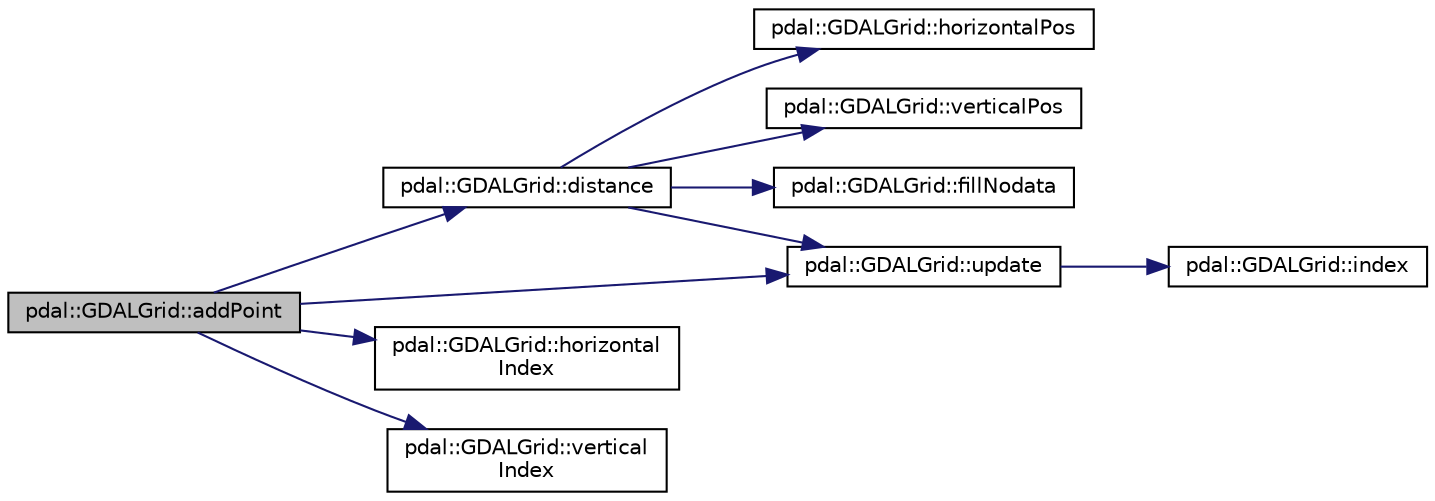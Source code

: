 digraph "pdal::GDALGrid::addPoint"
{
  edge [fontname="Helvetica",fontsize="10",labelfontname="Helvetica",labelfontsize="10"];
  node [fontname="Helvetica",fontsize="10",shape=record];
  rankdir="LR";
  Node1 [label="pdal::GDALGrid::addPoint",height=0.2,width=0.4,color="black", fillcolor="grey75", style="filled", fontcolor="black"];
  Node1 -> Node2 [color="midnightblue",fontsize="10",style="solid",fontname="Helvetica"];
  Node2 [label="pdal::GDALGrid::distance",height=0.2,width=0.4,color="black", fillcolor="white", style="filled",URL="$classpdal_1_1GDALGrid.html#af93a4a87c937433d3d82c050c0bd86bc"];
  Node2 -> Node3 [color="midnightblue",fontsize="10",style="solid",fontname="Helvetica"];
  Node3 [label="pdal::GDALGrid::horizontalPos",height=0.2,width=0.4,color="black", fillcolor="white", style="filled",URL="$classpdal_1_1GDALGrid.html#ab8332fb6e1bba9e71ace877af67811b6"];
  Node2 -> Node4 [color="midnightblue",fontsize="10",style="solid",fontname="Helvetica"];
  Node4 [label="pdal::GDALGrid::verticalPos",height=0.2,width=0.4,color="black", fillcolor="white", style="filled",URL="$classpdal_1_1GDALGrid.html#a74693723015c77582ea471d923133dbd"];
  Node2 -> Node5 [color="midnightblue",fontsize="10",style="solid",fontname="Helvetica"];
  Node5 [label="pdal::GDALGrid::update",height=0.2,width=0.4,color="black", fillcolor="white", style="filled",URL="$classpdal_1_1GDALGrid.html#ac76afe2343939aefb49a0d4f82956519"];
  Node5 -> Node6 [color="midnightblue",fontsize="10",style="solid",fontname="Helvetica"];
  Node6 [label="pdal::GDALGrid::index",height=0.2,width=0.4,color="black", fillcolor="white", style="filled",URL="$classpdal_1_1GDALGrid.html#aad61638561cd3049bba2717ab1ba23b1"];
  Node2 -> Node7 [color="midnightblue",fontsize="10",style="solid",fontname="Helvetica"];
  Node7 [label="pdal::GDALGrid::fillNodata",height=0.2,width=0.4,color="black", fillcolor="white", style="filled",URL="$classpdal_1_1GDALGrid.html#a3db36b257c5b02984a70daba39fcf5ff"];
  Node1 -> Node8 [color="midnightblue",fontsize="10",style="solid",fontname="Helvetica"];
  Node8 [label="pdal::GDALGrid::horizontal\lIndex",height=0.2,width=0.4,color="black", fillcolor="white", style="filled",URL="$classpdal_1_1GDALGrid.html#ae8a0ebd61b93d34d8d8919a9e9c9bc02"];
  Node1 -> Node5 [color="midnightblue",fontsize="10",style="solid",fontname="Helvetica"];
  Node1 -> Node9 [color="midnightblue",fontsize="10",style="solid",fontname="Helvetica"];
  Node9 [label="pdal::GDALGrid::vertical\lIndex",height=0.2,width=0.4,color="black", fillcolor="white", style="filled",URL="$classpdal_1_1GDALGrid.html#a92d35ad390a49d9cd0609d0c3f089690"];
}

